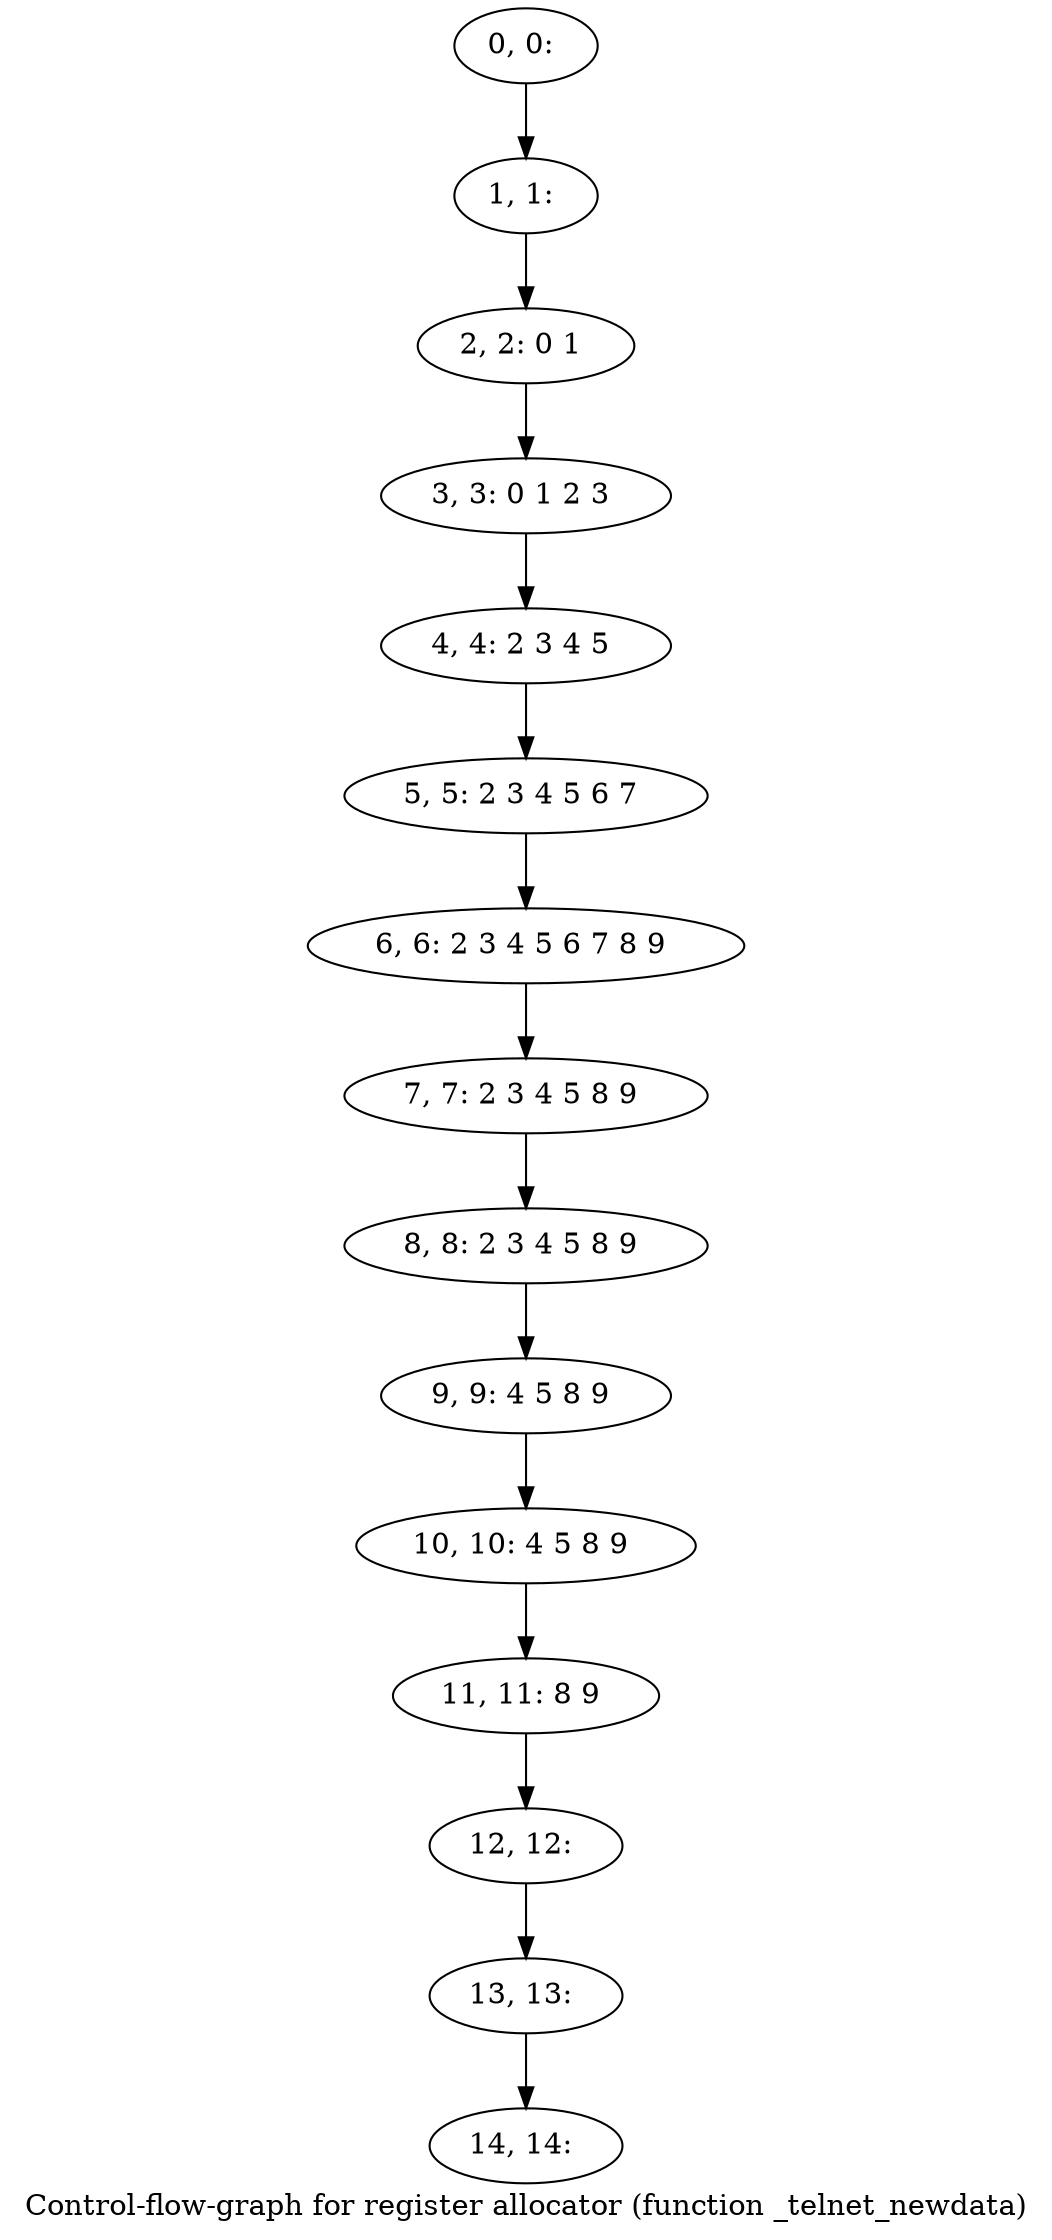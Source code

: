 digraph G {
graph [label="Control-flow-graph for register allocator (function _telnet_newdata)"]
0[label="0, 0: "];
1[label="1, 1: "];
2[label="2, 2: 0 1 "];
3[label="3, 3: 0 1 2 3 "];
4[label="4, 4: 2 3 4 5 "];
5[label="5, 5: 2 3 4 5 6 7 "];
6[label="6, 6: 2 3 4 5 6 7 8 9 "];
7[label="7, 7: 2 3 4 5 8 9 "];
8[label="8, 8: 2 3 4 5 8 9 "];
9[label="9, 9: 4 5 8 9 "];
10[label="10, 10: 4 5 8 9 "];
11[label="11, 11: 8 9 "];
12[label="12, 12: "];
13[label="13, 13: "];
14[label="14, 14: "];
0->1 ;
1->2 ;
2->3 ;
3->4 ;
4->5 ;
5->6 ;
6->7 ;
7->8 ;
8->9 ;
9->10 ;
10->11 ;
11->12 ;
12->13 ;
13->14 ;
}
